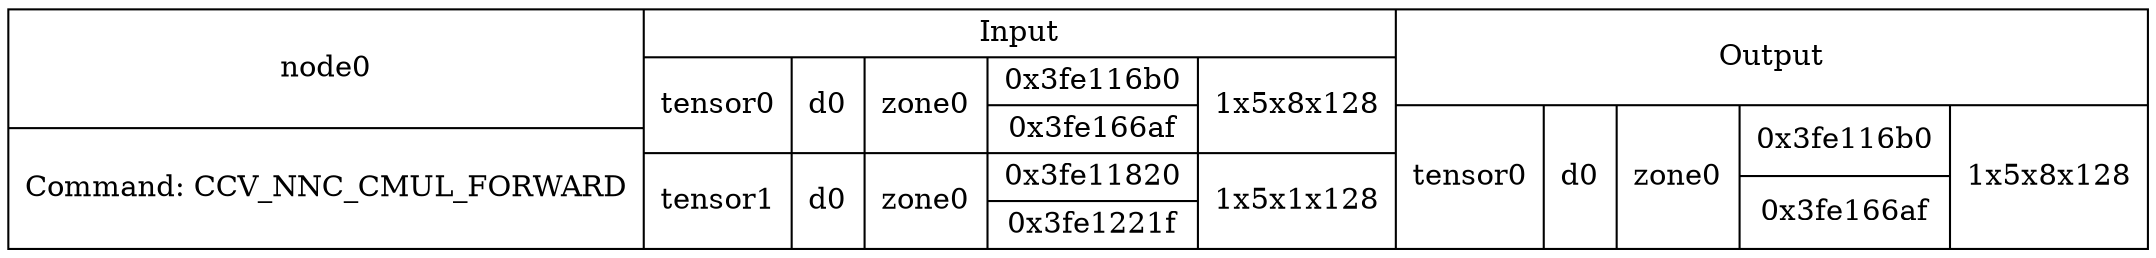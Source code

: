 digraph G {
compound=true;
node0 [shape=record,label="{node0|Command: CCV_NNC_CMUL_FORWARD}|{Input|{tensor0|d0|zone0|{0x3fe116b0|0x3fe166af}|1x5x8x128}|{tensor1|d0|zone0|{0x3fe11820|0x3fe1221f}|1x5x1x128}}|{Output|{tensor0|d0|zone0|{0x3fe116b0|0x3fe166af}|1x5x8x128}}"];
}
